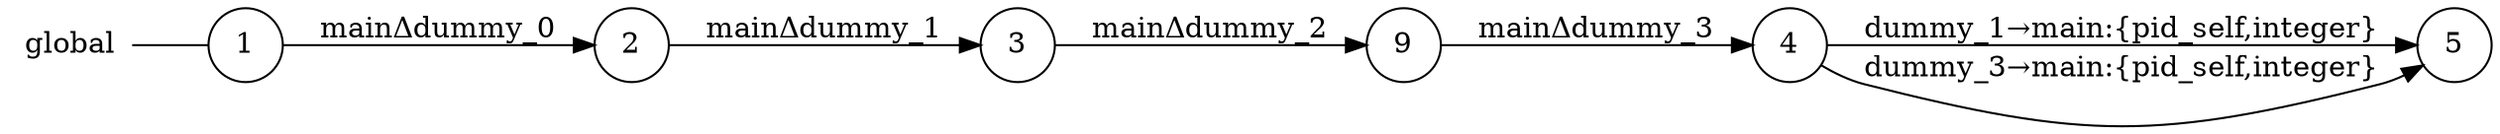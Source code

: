 digraph global {
	rankdir="LR";
	n_0 [label="global", shape="plaintext"];
	n_1 [id="5", shape=circle, label="5"];
	n_2 [id="1", shape=circle, label="1"];
	n_0 -> n_2 [arrowhead=none];
	n_3 [id="9", shape=circle, label="9"];
	n_4 [id="2", shape=circle, label="2"];
	n_5 [id="4", shape=circle, label="4"];
	n_6 [id="3", shape=circle, label="3"];

	n_4 -> n_6 [id="[$e|2]", label="mainΔdummy_1"];
	n_2 -> n_4 [id="[$e|1]", label="mainΔdummy_0"];
	n_3 -> n_5 [id="[$e|7]", label="mainΔdummy_3"];
	n_6 -> n_3 [id="[$e|6]", label="mainΔdummy_2"];
	n_5 -> n_1 [id="[$e|4]", label="dummy_1→main:{pid_self,integer}"];
	n_5 -> n_1 [id="[$e|8]", label="dummy_3→main:{pid_self,integer}"];
}
